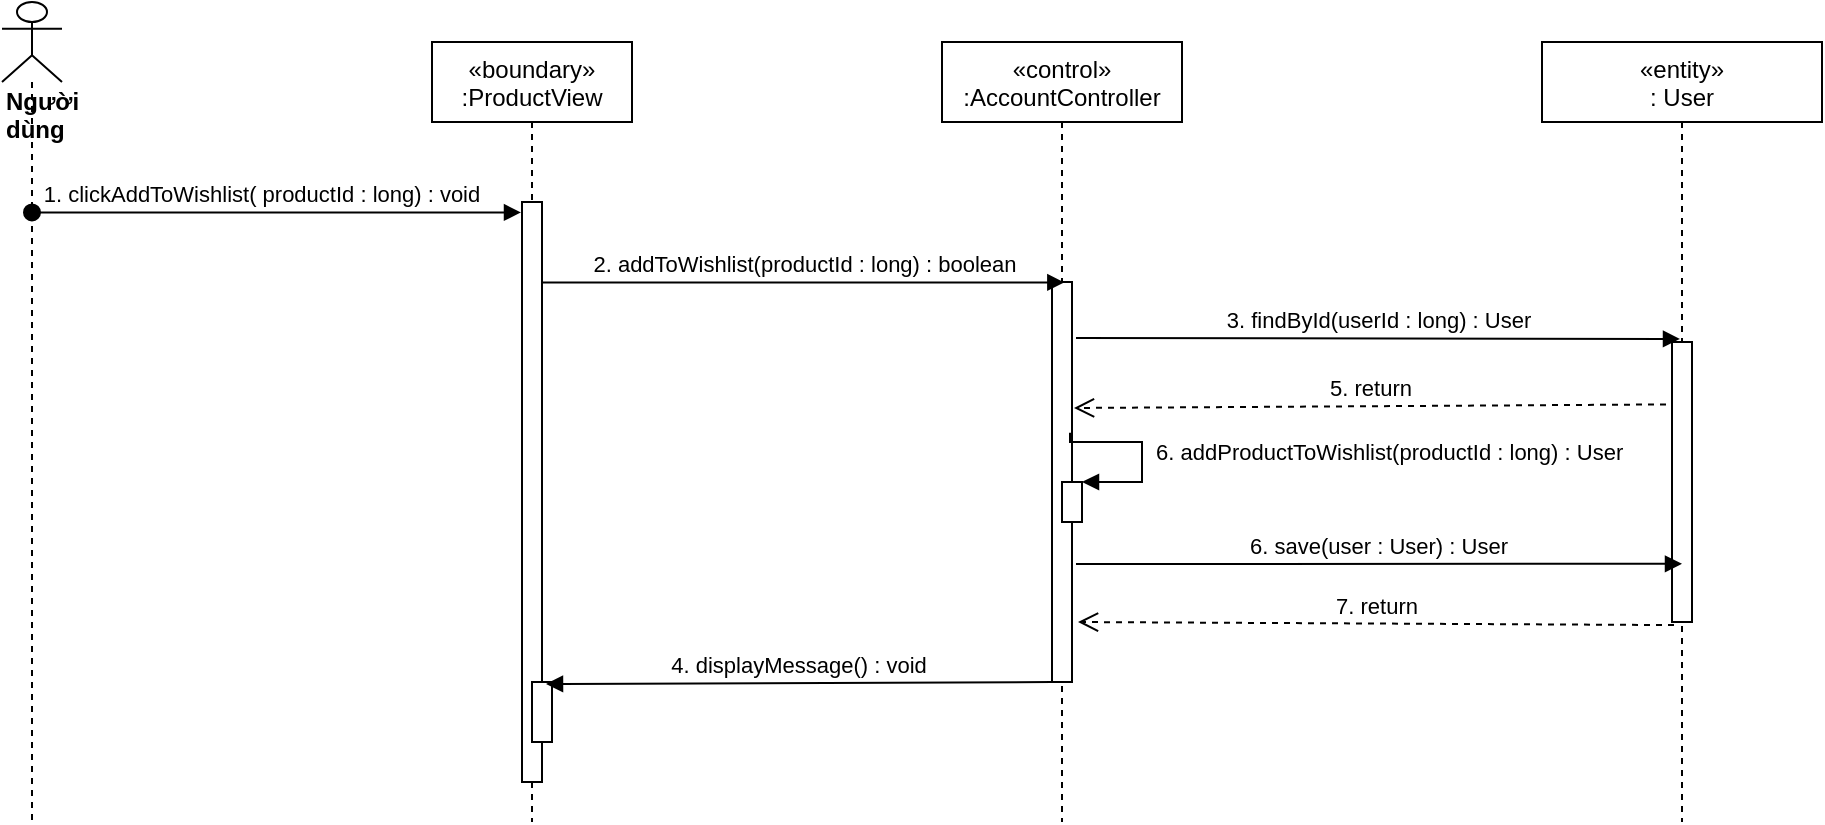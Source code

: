 <mxfile version="14.7.0" type="device"><diagram id="C5RBs43oDa-KdzZeNtuy" name="Page-1"><mxGraphModel dx="1108" dy="425" grid="1" gridSize="10" guides="1" tooltips="1" connect="1" arrows="1" fold="1" page="1" pageScale="1" pageWidth="827" pageHeight="1169" math="0" shadow="0"><root><mxCell id="WIyWlLk6GJQsqaUBKTNV-0"/><mxCell id="WIyWlLk6GJQsqaUBKTNV-1" parent="WIyWlLk6GJQsqaUBKTNV-0"/><mxCell id="Y16akIQgOgXssCz7ZS-G-0" value="«boundary»&#10;:ProductView" style="shape=umlLifeline;perimeter=lifelinePerimeter;container=1;collapsible=0;recursiveResize=0;rounded=0;shadow=0;strokeWidth=1;" parent="WIyWlLk6GJQsqaUBKTNV-1" vertex="1"><mxGeometry x="325" y="80" width="100" height="390" as="geometry"/></mxCell><mxCell id="Y16akIQgOgXssCz7ZS-G-1" value="" style="points=[];perimeter=orthogonalPerimeter;rounded=0;shadow=0;strokeWidth=1;" parent="Y16akIQgOgXssCz7ZS-G-0" vertex="1"><mxGeometry x="45" y="80" width="10" height="290" as="geometry"/></mxCell><mxCell id="Y16akIQgOgXssCz7ZS-G-2" value="" style="html=1;points=[];perimeter=orthogonalPerimeter;" parent="Y16akIQgOgXssCz7ZS-G-0" vertex="1"><mxGeometry x="50" y="320" width="10" height="30" as="geometry"/></mxCell><mxCell id="Y16akIQgOgXssCz7ZS-G-3" value="«control»&#10;:AccountController" style="shape=umlLifeline;perimeter=lifelinePerimeter;container=1;collapsible=0;recursiveResize=0;rounded=0;shadow=0;strokeWidth=1;" parent="WIyWlLk6GJQsqaUBKTNV-1" vertex="1"><mxGeometry x="580" y="80" width="120" height="390" as="geometry"/></mxCell><mxCell id="Y16akIQgOgXssCz7ZS-G-4" value="" style="points=[];perimeter=orthogonalPerimeter;rounded=0;shadow=0;strokeWidth=1;" parent="Y16akIQgOgXssCz7ZS-G-3" vertex="1"><mxGeometry x="55" y="120" width="10" height="200" as="geometry"/></mxCell><mxCell id="Y16akIQgOgXssCz7ZS-G-5" value="&lt;div&gt;&lt;b&gt;Người dùng&lt;/b&gt;&lt;/div&gt;" style="shape=umlLifeline;participant=umlActor;perimeter=lifelinePerimeter;whiteSpace=wrap;html=1;container=1;collapsible=0;recursiveResize=0;verticalAlign=top;spacingTop=36;outlineConnect=0;align=left;" parent="WIyWlLk6GJQsqaUBKTNV-1" vertex="1"><mxGeometry x="110" y="60" width="30" height="410" as="geometry"/></mxCell><mxCell id="Y16akIQgOgXssCz7ZS-G-6" value="1. clickAddToWishlist( productId : long) : void" style="verticalAlign=bottom;startArrow=oval;endArrow=block;startSize=8;shadow=0;strokeWidth=1;entryX=-0.05;entryY=0.018;entryDx=0;entryDy=0;entryPerimeter=0;" parent="WIyWlLk6GJQsqaUBKTNV-1" source="Y16akIQgOgXssCz7ZS-G-5" target="Y16akIQgOgXssCz7ZS-G-1" edge="1"><mxGeometry x="-0.06" relative="1" as="geometry"><mxPoint x="100" y="170" as="sourcePoint"/><mxPoint as="offset"/></mxGeometry></mxCell><mxCell id="Y16akIQgOgXssCz7ZS-G-9" value="2. addToWishlist(productId : long) : boolean" style="html=1;verticalAlign=bottom;endArrow=block;entryX=0.617;entryY=0.001;entryDx=0;entryDy=0;entryPerimeter=0;" parent="WIyWlLk6GJQsqaUBKTNV-1" source="Y16akIQgOgXssCz7ZS-G-1" target="Y16akIQgOgXssCz7ZS-G-4" edge="1"><mxGeometry width="80" relative="1" as="geometry"><mxPoint x="320" y="248" as="sourcePoint"/><mxPoint x="500" y="210" as="targetPoint"/></mxGeometry></mxCell><mxCell id="Y16akIQgOgXssCz7ZS-G-12" value="4. displayMessage() : void" style="verticalAlign=bottom;endArrow=block;shadow=0;strokeWidth=1;entryX=0.7;entryY=0.033;entryDx=0;entryDy=0;entryPerimeter=0;exitX=0;exitY=1;exitDx=0;exitDy=0;exitPerimeter=0;" parent="WIyWlLk6GJQsqaUBKTNV-1" source="Y16akIQgOgXssCz7ZS-G-4" target="Y16akIQgOgXssCz7ZS-G-2" edge="1"><mxGeometry relative="1" as="geometry"><mxPoint x="630" y="395" as="sourcePoint"/><mxPoint x="350" y="401" as="targetPoint"/></mxGeometry></mxCell><mxCell id="Y16akIQgOgXssCz7ZS-G-13" value="«entity»&#10;: User" style="shape=umlLifeline;perimeter=lifelinePerimeter;container=1;collapsible=0;recursiveResize=0;rounded=0;shadow=0;strokeWidth=1;" parent="WIyWlLk6GJQsqaUBKTNV-1" vertex="1"><mxGeometry x="880" y="80" width="140" height="390" as="geometry"/></mxCell><mxCell id="Y16akIQgOgXssCz7ZS-G-14" value="" style="points=[];perimeter=orthogonalPerimeter;rounded=0;shadow=0;strokeWidth=1;" parent="Y16akIQgOgXssCz7ZS-G-13" vertex="1"><mxGeometry x="65" y="150" width="10" height="140" as="geometry"/></mxCell><mxCell id="Y16akIQgOgXssCz7ZS-G-15" value="6. save(user : User) : User" style="html=1;verticalAlign=bottom;endArrow=block;entryX=0.5;entryY=0.792;entryDx=0;entryDy=0;entryPerimeter=0;" parent="WIyWlLk6GJQsqaUBKTNV-1" target="Y16akIQgOgXssCz7ZS-G-14" edge="1"><mxGeometry width="80" relative="1" as="geometry"><mxPoint x="647" y="341" as="sourcePoint"/><mxPoint x="840" y="260" as="targetPoint"/></mxGeometry></mxCell><mxCell id="Y16akIQgOgXssCz7ZS-G-16" value="7. return" style="html=1;verticalAlign=bottom;endArrow=open;dashed=1;endSize=8;exitX=0.1;exitY=1.011;exitDx=0;exitDy=0;exitPerimeter=0;" parent="WIyWlLk6GJQsqaUBKTNV-1" source="Y16akIQgOgXssCz7ZS-G-14" edge="1"><mxGeometry relative="1" as="geometry"><mxPoint x="1120" y="329" as="sourcePoint"/><mxPoint x="648" y="370" as="targetPoint"/></mxGeometry></mxCell><mxCell id="Y16akIQgOgXssCz7ZS-G-17" value="3. findById(userId : long) : User" style="html=1;verticalAlign=bottom;endArrow=block;entryX=0.4;entryY=-0.011;entryDx=0;entryDy=0;entryPerimeter=0;" parent="WIyWlLk6GJQsqaUBKTNV-1" target="Y16akIQgOgXssCz7ZS-G-14" edge="1"><mxGeometry width="80" relative="1" as="geometry"><mxPoint x="647" y="228" as="sourcePoint"/><mxPoint x="870" y="240" as="targetPoint"/></mxGeometry></mxCell><mxCell id="Y16akIQgOgXssCz7ZS-G-18" value="5. return" style="html=1;verticalAlign=bottom;endArrow=open;dashed=1;endSize=8;exitX=-0.3;exitY=0.223;exitDx=0;exitDy=0;exitPerimeter=0;entryX=1.1;entryY=0.315;entryDx=0;entryDy=0;entryPerimeter=0;" parent="WIyWlLk6GJQsqaUBKTNV-1" source="Y16akIQgOgXssCz7ZS-G-14" target="Y16akIQgOgXssCz7ZS-G-4" edge="1"><mxGeometry relative="1" as="geometry"><mxPoint x="870" y="240" as="sourcePoint"/><mxPoint x="670" y="259" as="targetPoint"/></mxGeometry></mxCell><mxCell id="Y16akIQgOgXssCz7ZS-G-21" value="" style="html=1;points=[];perimeter=orthogonalPerimeter;" parent="WIyWlLk6GJQsqaUBKTNV-1" vertex="1"><mxGeometry x="640" y="300" width="10" height="20" as="geometry"/></mxCell><mxCell id="Y16akIQgOgXssCz7ZS-G-22" value="&amp;nbsp;6. addProductToWishlist(productId : long) : User" style="edgeStyle=orthogonalEdgeStyle;html=1;align=left;spacingLeft=2;endArrow=block;rounded=0;entryX=1;entryY=0;exitX=0.9;exitY=0.377;exitDx=0;exitDy=0;exitPerimeter=0;" parent="WIyWlLk6GJQsqaUBKTNV-1" source="Y16akIQgOgXssCz7ZS-G-4" target="Y16akIQgOgXssCz7ZS-G-21" edge="1"><mxGeometry relative="1" as="geometry"><mxPoint x="944" y="279.94" as="sourcePoint"/><Array as="points"><mxPoint x="644" y="280"/><mxPoint x="680" y="280"/><mxPoint x="680" y="300"/></Array></mxGeometry></mxCell></root></mxGraphModel></diagram></mxfile>